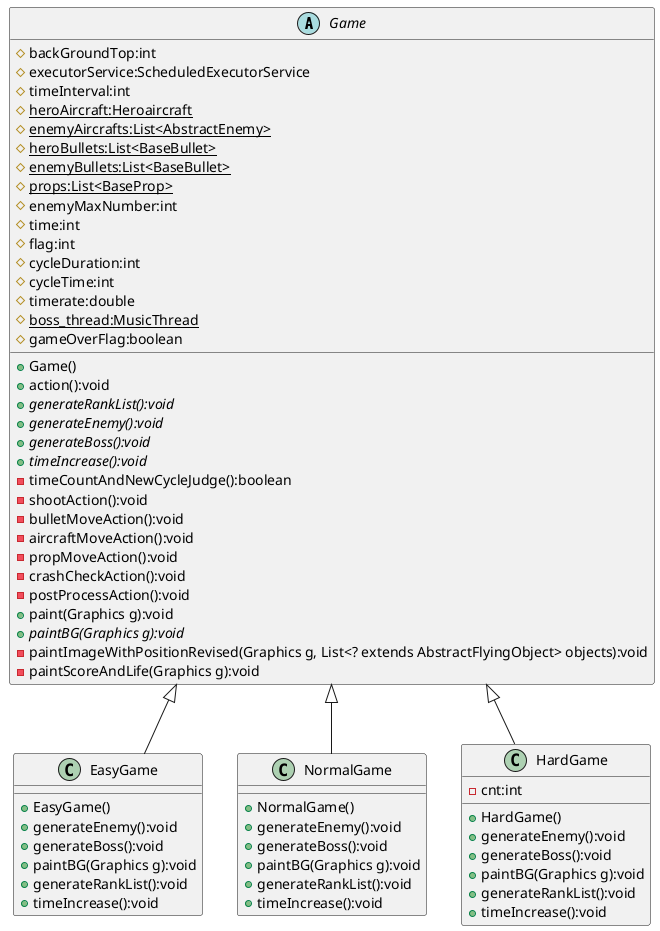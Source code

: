 @startuml
'https://plantuml.com/sequence-diagram

abstract class Game {
    # backGroundTop:int
    # executorService:ScheduledExecutorService
    # timeInterval:int
    # {static} heroAircraft:Heroaircraft
    # {static} enemyAircrafts:List<AbstractEnemy>
    # {static} heroBullets:List<BaseBullet>
    # {static} enemyBullets:List<BaseBullet>
    # {static} props:List<BaseProp>
    # enemyMaxNumber:int
    # time:int
    # flag:int
    # cycleDuration:int
    # cycleTime:int
    # timerate:double
    # {static} boss_thread:MusicThread
    # gameOverFlag:boolean
    + Game()
    + action():void
    + {abstract} generateRankList():void
    + {abstract} generateEnemy():void
    + {abstract} generateBoss():void
    + {abstract} timeIncrease():void
    - timeCountAndNewCycleJudge():boolean
    - shootAction():void
    - bulletMoveAction():void
    - aircraftMoveAction():void
    - propMoveAction():void
    - crashCheckAction():void
    - postProcessAction():void
    + paint(Graphics g):void
    + {abstract} paintBG(Graphics g):void
    - paintImageWithPositionRevised(Graphics g, List<? extends AbstractFlyingObject> objects):void
    - paintScoreAndLife(Graphics g):void
}

class EasyGame {
    + EasyGame()
    + generateEnemy():void
    + generateBoss():void
    + paintBG(Graphics g):void
    + generateRankList():void
    + timeIncrease():void
}

class NormalGame {
    + NormalGame()
    + generateEnemy():void
    + generateBoss():void
    + paintBG(Graphics g):void
    + generateRankList():void
    + timeIncrease():void
}

class HardGame {
    - cnt:int
    + HardGame()
    + generateEnemy():void
    + generateBoss():void
    + paintBG(Graphics g):void
    + generateRankList():void
    + timeIncrease():void
}

Game <|-- EasyGame
Game <|-- NormalGame
Game <|-- HardGame
@enduml